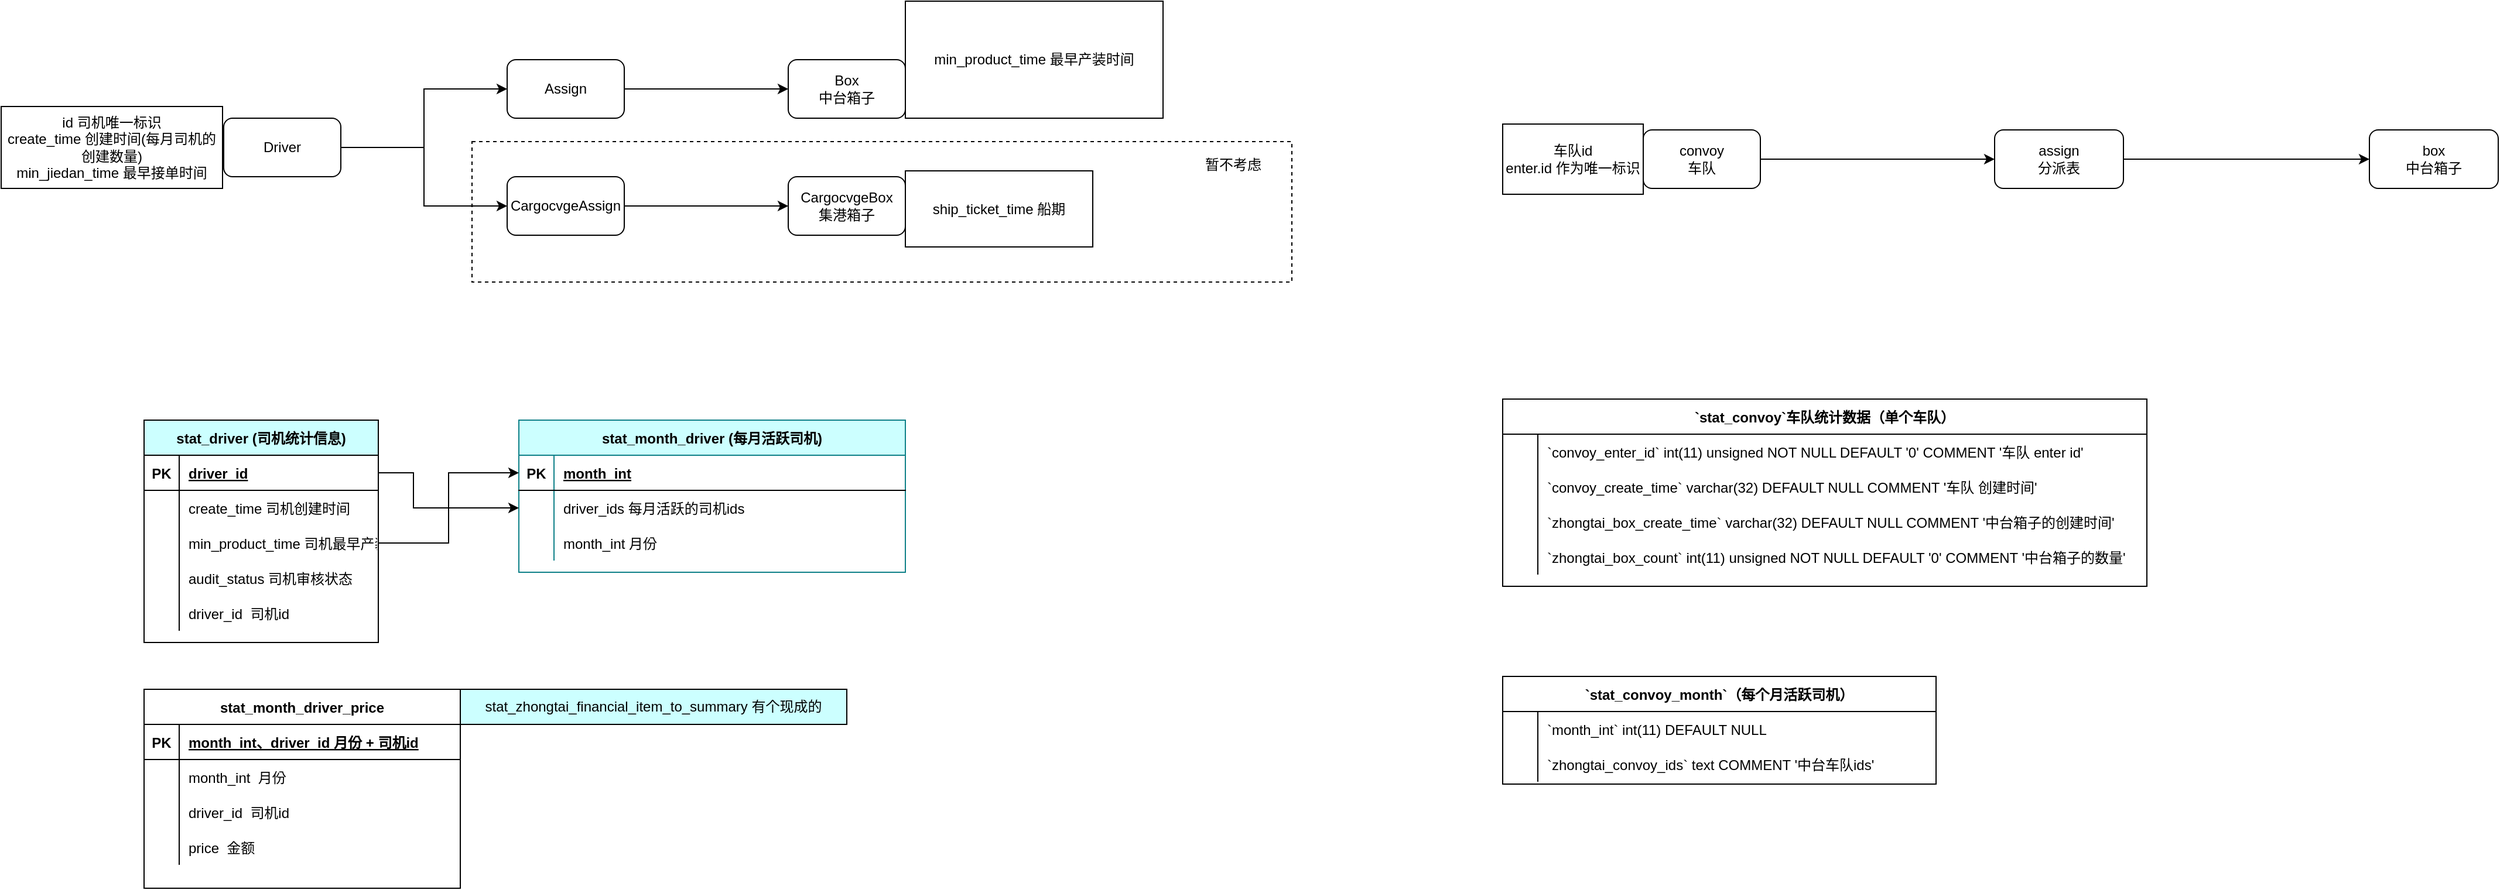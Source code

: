 <mxfile version="14.6.9" type="github">
  <diagram id="LqfB9y1q7tUIyyMH-9oH" name="第 1 页">
    <mxGraphModel dx="1438" dy="763" grid="1" gridSize="10" guides="1" tooltips="1" connect="1" arrows="1" fold="1" page="1" pageScale="1" pageWidth="827" pageHeight="1169" math="0" shadow="0">
      <root>
        <mxCell id="0" />
        <mxCell id="1" parent="0" />
        <mxCell id="3om4H7ewQT04mksPTmhT-65" value="" style="rounded=0;whiteSpace=wrap;html=1;fillColor=none;dashed=1;" parent="1" vertex="1">
          <mxGeometry x="410" y="330" width="700" height="120" as="geometry" />
        </mxCell>
        <mxCell id="3om4H7ewQT04mksPTmhT-6" style="edgeStyle=orthogonalEdgeStyle;rounded=0;orthogonalLoop=1;jettySize=auto;html=1;exitX=1;exitY=0.5;exitDx=0;exitDy=0;" parent="1" source="3om4H7ewQT04mksPTmhT-1" target="3om4H7ewQT04mksPTmhT-3" edge="1">
          <mxGeometry relative="1" as="geometry" />
        </mxCell>
        <mxCell id="3om4H7ewQT04mksPTmhT-7" style="edgeStyle=orthogonalEdgeStyle;rounded=0;orthogonalLoop=1;jettySize=auto;html=1;exitX=1;exitY=0.5;exitDx=0;exitDy=0;entryX=0;entryY=0.5;entryDx=0;entryDy=0;" parent="1" source="3om4H7ewQT04mksPTmhT-1" target="3om4H7ewQT04mksPTmhT-4" edge="1">
          <mxGeometry relative="1" as="geometry" />
        </mxCell>
        <mxCell id="3om4H7ewQT04mksPTmhT-1" value="Driver" style="rounded=1;whiteSpace=wrap;html=1;" parent="1" vertex="1">
          <mxGeometry x="198" y="310" width="100" height="50" as="geometry" />
        </mxCell>
        <mxCell id="3om4H7ewQT04mksPTmhT-2" value="Box&lt;br&gt;中台箱子" style="rounded=1;whiteSpace=wrap;html=1;" parent="1" vertex="1">
          <mxGeometry x="680" y="260" width="100" height="50" as="geometry" />
        </mxCell>
        <mxCell id="3om4H7ewQT04mksPTmhT-8" style="edgeStyle=orthogonalEdgeStyle;rounded=0;orthogonalLoop=1;jettySize=auto;html=1;exitX=1;exitY=0.5;exitDx=0;exitDy=0;entryX=0;entryY=0.5;entryDx=0;entryDy=0;" parent="1" source="3om4H7ewQT04mksPTmhT-3" target="3om4H7ewQT04mksPTmhT-2" edge="1">
          <mxGeometry relative="1" as="geometry" />
        </mxCell>
        <mxCell id="3om4H7ewQT04mksPTmhT-3" value="Assign" style="rounded=1;whiteSpace=wrap;html=1;" parent="1" vertex="1">
          <mxGeometry x="440" y="260" width="100" height="50" as="geometry" />
        </mxCell>
        <mxCell id="3om4H7ewQT04mksPTmhT-9" style="edgeStyle=orthogonalEdgeStyle;rounded=0;orthogonalLoop=1;jettySize=auto;html=1;exitX=1;exitY=0.5;exitDx=0;exitDy=0;entryX=0;entryY=0.5;entryDx=0;entryDy=0;" parent="1" source="3om4H7ewQT04mksPTmhT-4" target="3om4H7ewQT04mksPTmhT-5" edge="1">
          <mxGeometry relative="1" as="geometry" />
        </mxCell>
        <mxCell id="3om4H7ewQT04mksPTmhT-4" value="CargocvgeAssign" style="rounded=1;whiteSpace=wrap;html=1;" parent="1" vertex="1">
          <mxGeometry x="440" y="360" width="100" height="50" as="geometry" />
        </mxCell>
        <mxCell id="3om4H7ewQT04mksPTmhT-5" value="CargocvgeBox&lt;br&gt;集港箱子" style="rounded=1;whiteSpace=wrap;html=1;" parent="1" vertex="1">
          <mxGeometry x="680" y="360" width="100" height="50" as="geometry" />
        </mxCell>
        <mxCell id="3om4H7ewQT04mksPTmhT-10" value="id 司机唯一标识&lt;br&gt;create_time 创建时间(每月司机的创建数量)&lt;br&gt;min_jiedan_time 最早接单时间" style="rounded=0;whiteSpace=wrap;html=1;" parent="1" vertex="1">
          <mxGeometry x="8" y="300" width="189" height="70" as="geometry" />
        </mxCell>
        <mxCell id="3om4H7ewQT04mksPTmhT-11" value="min_product_time 最早产装时间" style="rounded=0;whiteSpace=wrap;html=1;" parent="1" vertex="1">
          <mxGeometry x="780" y="210" width="220" height="100" as="geometry" />
        </mxCell>
        <mxCell id="3om4H7ewQT04mksPTmhT-12" value="ship_ticket_time 船期" style="rounded=0;whiteSpace=wrap;html=1;" parent="1" vertex="1">
          <mxGeometry x="780" y="355" width="160" height="65" as="geometry" />
        </mxCell>
        <mxCell id="3om4H7ewQT04mksPTmhT-13" value="stat_driver (司机统计信息)" style="shape=table;startSize=30;container=1;collapsible=1;childLayout=tableLayout;fixedRows=1;rowLines=0;fontStyle=1;align=center;resizeLast=1;fillColor=#CCFFFF;" parent="1" vertex="1">
          <mxGeometry x="130" y="568" width="200" height="190" as="geometry" />
        </mxCell>
        <mxCell id="3om4H7ewQT04mksPTmhT-14" value="" style="shape=partialRectangle;collapsible=0;dropTarget=0;pointerEvents=0;fillColor=none;top=0;left=0;bottom=1;right=0;points=[[0,0.5],[1,0.5]];portConstraint=eastwest;" parent="3om4H7ewQT04mksPTmhT-13" vertex="1">
          <mxGeometry y="30" width="200" height="30" as="geometry" />
        </mxCell>
        <mxCell id="3om4H7ewQT04mksPTmhT-15" value="PK" style="shape=partialRectangle;connectable=0;fillColor=none;top=0;left=0;bottom=0;right=0;fontStyle=1;overflow=hidden;" parent="3om4H7ewQT04mksPTmhT-14" vertex="1">
          <mxGeometry width="30" height="30" as="geometry" />
        </mxCell>
        <mxCell id="3om4H7ewQT04mksPTmhT-16" value="driver_id" style="shape=partialRectangle;connectable=0;fillColor=none;top=0;left=0;bottom=0;right=0;align=left;spacingLeft=6;fontStyle=5;overflow=hidden;" parent="3om4H7ewQT04mksPTmhT-14" vertex="1">
          <mxGeometry x="30" width="170" height="30" as="geometry" />
        </mxCell>
        <mxCell id="3om4H7ewQT04mksPTmhT-17" value="" style="shape=partialRectangle;collapsible=0;dropTarget=0;pointerEvents=0;fillColor=none;top=0;left=0;bottom=0;right=0;points=[[0,0.5],[1,0.5]];portConstraint=eastwest;" parent="3om4H7ewQT04mksPTmhT-13" vertex="1">
          <mxGeometry y="60" width="200" height="30" as="geometry" />
        </mxCell>
        <mxCell id="3om4H7ewQT04mksPTmhT-18" value="" style="shape=partialRectangle;connectable=0;fillColor=none;top=0;left=0;bottom=0;right=0;editable=1;overflow=hidden;" parent="3om4H7ewQT04mksPTmhT-17" vertex="1">
          <mxGeometry width="30" height="30" as="geometry" />
        </mxCell>
        <mxCell id="3om4H7ewQT04mksPTmhT-19" value="create_time 司机创建时间" style="shape=partialRectangle;connectable=0;fillColor=none;top=0;left=0;bottom=0;right=0;align=left;spacingLeft=6;overflow=hidden;" parent="3om4H7ewQT04mksPTmhT-17" vertex="1">
          <mxGeometry x="30" width="170" height="30" as="geometry" />
        </mxCell>
        <mxCell id="3om4H7ewQT04mksPTmhT-20" value="" style="shape=partialRectangle;collapsible=0;dropTarget=0;pointerEvents=0;fillColor=none;top=0;left=0;bottom=0;right=0;points=[[0,0.5],[1,0.5]];portConstraint=eastwest;" parent="3om4H7ewQT04mksPTmhT-13" vertex="1">
          <mxGeometry y="90" width="200" height="30" as="geometry" />
        </mxCell>
        <mxCell id="3om4H7ewQT04mksPTmhT-21" value="" style="shape=partialRectangle;connectable=0;fillColor=none;top=0;left=0;bottom=0;right=0;editable=1;overflow=hidden;" parent="3om4H7ewQT04mksPTmhT-20" vertex="1">
          <mxGeometry width="30" height="30" as="geometry" />
        </mxCell>
        <mxCell id="3om4H7ewQT04mksPTmhT-22" value="min_product_time 司机最早产装时间" style="shape=partialRectangle;connectable=0;fillColor=none;top=0;left=0;bottom=0;right=0;align=left;spacingLeft=6;overflow=hidden;" parent="3om4H7ewQT04mksPTmhT-20" vertex="1">
          <mxGeometry x="30" width="170" height="30" as="geometry" />
        </mxCell>
        <mxCell id="3om4H7ewQT04mksPTmhT-23" value="" style="shape=partialRectangle;collapsible=0;dropTarget=0;pointerEvents=0;fillColor=none;top=0;left=0;bottom=0;right=0;points=[[0,0.5],[1,0.5]];portConstraint=eastwest;" parent="3om4H7ewQT04mksPTmhT-13" vertex="1">
          <mxGeometry y="120" width="200" height="30" as="geometry" />
        </mxCell>
        <mxCell id="3om4H7ewQT04mksPTmhT-24" value="" style="shape=partialRectangle;connectable=0;fillColor=none;top=0;left=0;bottom=0;right=0;editable=1;overflow=hidden;" parent="3om4H7ewQT04mksPTmhT-23" vertex="1">
          <mxGeometry width="30" height="30" as="geometry" />
        </mxCell>
        <mxCell id="3om4H7ewQT04mksPTmhT-25" value="audit_status 司机审核状态" style="shape=partialRectangle;connectable=0;fillColor=none;top=0;left=0;bottom=0;right=0;align=left;spacingLeft=6;overflow=hidden;" parent="3om4H7ewQT04mksPTmhT-23" vertex="1">
          <mxGeometry x="30" width="170" height="30" as="geometry" />
        </mxCell>
        <mxCell id="3om4H7ewQT04mksPTmhT-58" style="shape=partialRectangle;collapsible=0;dropTarget=0;pointerEvents=0;fillColor=none;top=0;left=0;bottom=0;right=0;points=[[0,0.5],[1,0.5]];portConstraint=eastwest;" parent="3om4H7ewQT04mksPTmhT-13" vertex="1">
          <mxGeometry y="150" width="200" height="30" as="geometry" />
        </mxCell>
        <mxCell id="3om4H7ewQT04mksPTmhT-59" style="shape=partialRectangle;connectable=0;fillColor=none;top=0;left=0;bottom=0;right=0;editable=1;overflow=hidden;" parent="3om4H7ewQT04mksPTmhT-58" vertex="1">
          <mxGeometry width="30" height="30" as="geometry" />
        </mxCell>
        <mxCell id="3om4H7ewQT04mksPTmhT-60" value="driver_id  司机id" style="shape=partialRectangle;connectable=0;fillColor=none;top=0;left=0;bottom=0;right=0;align=left;spacingLeft=6;overflow=hidden;" parent="3om4H7ewQT04mksPTmhT-58" vertex="1">
          <mxGeometry x="30" width="170" height="30" as="geometry" />
        </mxCell>
        <mxCell id="3om4H7ewQT04mksPTmhT-27" value="stat_month_driver (每月活跃司机)" style="shape=table;startSize=30;container=1;collapsible=1;childLayout=tableLayout;fixedRows=1;rowLines=0;fontStyle=1;align=center;resizeLast=1;strokeColor=#0e8088;fillColor=#CCFFFF;" parent="1" vertex="1">
          <mxGeometry x="450" y="568" width="330" height="130" as="geometry" />
        </mxCell>
        <mxCell id="3om4H7ewQT04mksPTmhT-28" value="" style="shape=partialRectangle;collapsible=0;dropTarget=0;pointerEvents=0;fillColor=none;top=0;left=0;bottom=1;right=0;points=[[0,0.5],[1,0.5]];portConstraint=eastwest;" parent="3om4H7ewQT04mksPTmhT-27" vertex="1">
          <mxGeometry y="30" width="330" height="30" as="geometry" />
        </mxCell>
        <mxCell id="3om4H7ewQT04mksPTmhT-29" value="PK" style="shape=partialRectangle;connectable=0;fillColor=none;top=0;left=0;bottom=0;right=0;fontStyle=1;overflow=hidden;" parent="3om4H7ewQT04mksPTmhT-28" vertex="1">
          <mxGeometry width="30" height="30" as="geometry" />
        </mxCell>
        <mxCell id="3om4H7ewQT04mksPTmhT-30" value="month_int" style="shape=partialRectangle;connectable=0;fillColor=none;top=0;left=0;bottom=0;right=0;align=left;spacingLeft=6;fontStyle=5;overflow=hidden;" parent="3om4H7ewQT04mksPTmhT-28" vertex="1">
          <mxGeometry x="30" width="300" height="30" as="geometry" />
        </mxCell>
        <mxCell id="3om4H7ewQT04mksPTmhT-31" value="" style="shape=partialRectangle;collapsible=0;dropTarget=0;pointerEvents=0;fillColor=none;top=0;left=0;bottom=0;right=0;points=[[0,0.5],[1,0.5]];portConstraint=eastwest;" parent="3om4H7ewQT04mksPTmhT-27" vertex="1">
          <mxGeometry y="60" width="330" height="30" as="geometry" />
        </mxCell>
        <mxCell id="3om4H7ewQT04mksPTmhT-32" value="" style="shape=partialRectangle;connectable=0;fillColor=none;top=0;left=0;bottom=0;right=0;editable=1;overflow=hidden;" parent="3om4H7ewQT04mksPTmhT-31" vertex="1">
          <mxGeometry width="30" height="30" as="geometry" />
        </mxCell>
        <mxCell id="3om4H7ewQT04mksPTmhT-33" value="driver_ids 每月活跃的司机ids" style="shape=partialRectangle;connectable=0;fillColor=none;top=0;left=0;bottom=0;right=0;align=left;spacingLeft=6;overflow=hidden;" parent="3om4H7ewQT04mksPTmhT-31" vertex="1">
          <mxGeometry x="30" width="300" height="30" as="geometry" />
        </mxCell>
        <mxCell id="3om4H7ewQT04mksPTmhT-55" style="shape=partialRectangle;collapsible=0;dropTarget=0;pointerEvents=0;fillColor=none;top=0;left=0;bottom=0;right=0;points=[[0,0.5],[1,0.5]];portConstraint=eastwest;" parent="3om4H7ewQT04mksPTmhT-27" vertex="1">
          <mxGeometry y="90" width="330" height="30" as="geometry" />
        </mxCell>
        <mxCell id="3om4H7ewQT04mksPTmhT-56" style="shape=partialRectangle;connectable=0;fillColor=none;top=0;left=0;bottom=0;right=0;editable=1;overflow=hidden;" parent="3om4H7ewQT04mksPTmhT-55" vertex="1">
          <mxGeometry width="30" height="30" as="geometry" />
        </mxCell>
        <mxCell id="3om4H7ewQT04mksPTmhT-57" value="month_int 月份" style="shape=partialRectangle;connectable=0;fillColor=none;top=0;left=0;bottom=0;right=0;align=left;spacingLeft=6;overflow=hidden;" parent="3om4H7ewQT04mksPTmhT-55" vertex="1">
          <mxGeometry x="30" width="300" height="30" as="geometry" />
        </mxCell>
        <mxCell id="3om4H7ewQT04mksPTmhT-40" style="edgeStyle=orthogonalEdgeStyle;rounded=0;orthogonalLoop=1;jettySize=auto;html=1;exitX=1;exitY=0.5;exitDx=0;exitDy=0;entryX=0;entryY=0.5;entryDx=0;entryDy=0;" parent="1" source="3om4H7ewQT04mksPTmhT-20" target="3om4H7ewQT04mksPTmhT-28" edge="1">
          <mxGeometry relative="1" as="geometry" />
        </mxCell>
        <mxCell id="3om4H7ewQT04mksPTmhT-41" style="edgeStyle=orthogonalEdgeStyle;rounded=0;orthogonalLoop=1;jettySize=auto;html=1;exitX=1;exitY=0.5;exitDx=0;exitDy=0;entryX=0;entryY=0.5;entryDx=0;entryDy=0;" parent="1" source="3om4H7ewQT04mksPTmhT-14" target="3om4H7ewQT04mksPTmhT-31" edge="1">
          <mxGeometry relative="1" as="geometry">
            <Array as="points">
              <mxPoint x="360" y="613" />
              <mxPoint x="360" y="643" />
            </Array>
          </mxGeometry>
        </mxCell>
        <mxCell id="3om4H7ewQT04mksPTmhT-42" value="stat_month_driver_price" style="shape=table;startSize=30;container=1;collapsible=1;childLayout=tableLayout;fixedRows=1;rowLines=0;fontStyle=1;align=center;resizeLast=1;" parent="1" vertex="1">
          <mxGeometry x="130" y="798" width="270" height="170" as="geometry" />
        </mxCell>
        <mxCell id="3om4H7ewQT04mksPTmhT-43" value="" style="shape=partialRectangle;collapsible=0;dropTarget=0;pointerEvents=0;fillColor=none;top=0;left=0;bottom=1;right=0;points=[[0,0.5],[1,0.5]];portConstraint=eastwest;" parent="3om4H7ewQT04mksPTmhT-42" vertex="1">
          <mxGeometry y="30" width="270" height="30" as="geometry" />
        </mxCell>
        <mxCell id="3om4H7ewQT04mksPTmhT-44" value="PK" style="shape=partialRectangle;connectable=0;fillColor=none;top=0;left=0;bottom=0;right=0;fontStyle=1;overflow=hidden;" parent="3om4H7ewQT04mksPTmhT-43" vertex="1">
          <mxGeometry width="30" height="30" as="geometry" />
        </mxCell>
        <mxCell id="3om4H7ewQT04mksPTmhT-45" value="month_int、driver_id 月份 + 司机id" style="shape=partialRectangle;connectable=0;fillColor=none;top=0;left=0;bottom=0;right=0;align=left;spacingLeft=6;fontStyle=5;overflow=hidden;" parent="3om4H7ewQT04mksPTmhT-43" vertex="1">
          <mxGeometry x="30" width="240" height="30" as="geometry" />
        </mxCell>
        <mxCell id="3om4H7ewQT04mksPTmhT-46" value="" style="shape=partialRectangle;collapsible=0;dropTarget=0;pointerEvents=0;fillColor=none;top=0;left=0;bottom=0;right=0;points=[[0,0.5],[1,0.5]];portConstraint=eastwest;" parent="3om4H7ewQT04mksPTmhT-42" vertex="1">
          <mxGeometry y="60" width="270" height="30" as="geometry" />
        </mxCell>
        <mxCell id="3om4H7ewQT04mksPTmhT-47" value="" style="shape=partialRectangle;connectable=0;fillColor=none;top=0;left=0;bottom=0;right=0;editable=1;overflow=hidden;" parent="3om4H7ewQT04mksPTmhT-46" vertex="1">
          <mxGeometry width="30" height="30" as="geometry" />
        </mxCell>
        <mxCell id="3om4H7ewQT04mksPTmhT-48" value="month_int  月份" style="shape=partialRectangle;connectable=0;fillColor=none;top=0;left=0;bottom=0;right=0;align=left;spacingLeft=6;overflow=hidden;" parent="3om4H7ewQT04mksPTmhT-46" vertex="1">
          <mxGeometry x="30" width="240" height="30" as="geometry" />
        </mxCell>
        <mxCell id="3om4H7ewQT04mksPTmhT-49" value="" style="shape=partialRectangle;collapsible=0;dropTarget=0;pointerEvents=0;fillColor=none;top=0;left=0;bottom=0;right=0;points=[[0,0.5],[1,0.5]];portConstraint=eastwest;" parent="3om4H7ewQT04mksPTmhT-42" vertex="1">
          <mxGeometry y="90" width="270" height="30" as="geometry" />
        </mxCell>
        <mxCell id="3om4H7ewQT04mksPTmhT-50" value="" style="shape=partialRectangle;connectable=0;fillColor=none;top=0;left=0;bottom=0;right=0;editable=1;overflow=hidden;" parent="3om4H7ewQT04mksPTmhT-49" vertex="1">
          <mxGeometry width="30" height="30" as="geometry" />
        </mxCell>
        <mxCell id="3om4H7ewQT04mksPTmhT-51" value="driver_id  司机id" style="shape=partialRectangle;connectable=0;fillColor=none;top=0;left=0;bottom=0;right=0;align=left;spacingLeft=6;overflow=hidden;" parent="3om4H7ewQT04mksPTmhT-49" vertex="1">
          <mxGeometry x="30" width="240" height="30" as="geometry" />
        </mxCell>
        <mxCell id="3om4H7ewQT04mksPTmhT-52" value="" style="shape=partialRectangle;collapsible=0;dropTarget=0;pointerEvents=0;fillColor=none;top=0;left=0;bottom=0;right=0;points=[[0,0.5],[1,0.5]];portConstraint=eastwest;" parent="3om4H7ewQT04mksPTmhT-42" vertex="1">
          <mxGeometry y="120" width="270" height="30" as="geometry" />
        </mxCell>
        <mxCell id="3om4H7ewQT04mksPTmhT-53" value="" style="shape=partialRectangle;connectable=0;fillColor=none;top=0;left=0;bottom=0;right=0;editable=1;overflow=hidden;" parent="3om4H7ewQT04mksPTmhT-52" vertex="1">
          <mxGeometry width="30" height="30" as="geometry" />
        </mxCell>
        <mxCell id="3om4H7ewQT04mksPTmhT-54" value="price  金额" style="shape=partialRectangle;connectable=0;fillColor=none;top=0;left=0;bottom=0;right=0;align=left;spacingLeft=6;overflow=hidden;" parent="3om4H7ewQT04mksPTmhT-52" vertex="1">
          <mxGeometry x="30" width="240" height="30" as="geometry" />
        </mxCell>
        <mxCell id="3om4H7ewQT04mksPTmhT-64" value="stat_zhongtai_financial_item_to_summary 有个现成的" style="rounded=0;whiteSpace=wrap;html=1;fillColor=#CCFFFF;" parent="1" vertex="1">
          <mxGeometry x="400" y="798" width="330" height="30" as="geometry" />
        </mxCell>
        <mxCell id="3om4H7ewQT04mksPTmhT-66" value="暂不考虑" style="text;html=1;strokeColor=none;fillColor=none;align=center;verticalAlign=middle;whiteSpace=wrap;rounded=0;dashed=1;" parent="1" vertex="1">
          <mxGeometry x="1020" y="345" width="80" height="10" as="geometry" />
        </mxCell>
        <mxCell id="Bf2QxgSRzBwVt44hk-g4-4" style="edgeStyle=orthogonalEdgeStyle;rounded=0;orthogonalLoop=1;jettySize=auto;html=1;exitX=1;exitY=0.5;exitDx=0;exitDy=0;entryX=0;entryY=0.5;entryDx=0;entryDy=0;" edge="1" parent="1" source="Bf2QxgSRzBwVt44hk-g4-1" target="Bf2QxgSRzBwVt44hk-g4-2">
          <mxGeometry relative="1" as="geometry" />
        </mxCell>
        <mxCell id="Bf2QxgSRzBwVt44hk-g4-1" value="convoy&lt;br&gt;车队" style="rounded=1;whiteSpace=wrap;html=1;" vertex="1" parent="1">
          <mxGeometry x="1410" y="320" width="100" height="50" as="geometry" />
        </mxCell>
        <mxCell id="Bf2QxgSRzBwVt44hk-g4-5" style="edgeStyle=orthogonalEdgeStyle;rounded=0;orthogonalLoop=1;jettySize=auto;html=1;entryX=0;entryY=0.5;entryDx=0;entryDy=0;" edge="1" parent="1" source="Bf2QxgSRzBwVt44hk-g4-2" target="Bf2QxgSRzBwVt44hk-g4-3">
          <mxGeometry relative="1" as="geometry" />
        </mxCell>
        <mxCell id="Bf2QxgSRzBwVt44hk-g4-2" value="assign&lt;br&gt;分派表" style="rounded=1;whiteSpace=wrap;html=1;" vertex="1" parent="1">
          <mxGeometry x="1710" y="320" width="110" height="50" as="geometry" />
        </mxCell>
        <mxCell id="Bf2QxgSRzBwVt44hk-g4-3" value="box&lt;br&gt;中台箱子" style="rounded=1;whiteSpace=wrap;html=1;" vertex="1" parent="1">
          <mxGeometry x="2030" y="320" width="110" height="50" as="geometry" />
        </mxCell>
        <mxCell id="Bf2QxgSRzBwVt44hk-g4-6" value="车队id&lt;br&gt;enter.id 作为唯一标识" style="rounded=0;whiteSpace=wrap;html=1;" vertex="1" parent="1">
          <mxGeometry x="1290" y="315" width="120" height="60" as="geometry" />
        </mxCell>
        <mxCell id="Bf2QxgSRzBwVt44hk-g4-60" value="`stat_convoy`车队统计数据（单个车队）" style="shape=table;startSize=30;container=1;collapsible=1;childLayout=tableLayout;fixedRows=1;rowLines=0;fontStyle=1;align=center;resizeLast=1;" vertex="1" parent="1">
          <mxGeometry x="1290" y="550" width="550" height="160" as="geometry">
            <mxRectangle x="1180" y="450" width="110" height="30" as="alternateBounds" />
          </mxGeometry>
        </mxCell>
        <mxCell id="Bf2QxgSRzBwVt44hk-g4-64" value="" style="shape=partialRectangle;collapsible=0;dropTarget=0;pointerEvents=0;fillColor=none;points=[[0,0.5],[1,0.5]];portConstraint=eastwest;top=0;left=0;right=0;bottom=0;" vertex="1" parent="Bf2QxgSRzBwVt44hk-g4-60">
          <mxGeometry y="30" width="550" height="30" as="geometry" />
        </mxCell>
        <mxCell id="Bf2QxgSRzBwVt44hk-g4-65" value="" style="shape=partialRectangle;overflow=hidden;connectable=0;fillColor=none;top=0;left=0;bottom=0;right=0;" vertex="1" parent="Bf2QxgSRzBwVt44hk-g4-64">
          <mxGeometry width="30" height="30" as="geometry" />
        </mxCell>
        <mxCell id="Bf2QxgSRzBwVt44hk-g4-66" value="`convoy_enter_id` int(11) unsigned NOT NULL DEFAULT &#39;0&#39; COMMENT &#39;车队 enter id&#39;" style="shape=partialRectangle;overflow=hidden;connectable=0;fillColor=none;top=0;left=0;bottom=0;right=0;align=left;spacingLeft=6;" vertex="1" parent="Bf2QxgSRzBwVt44hk-g4-64">
          <mxGeometry x="30" width="520" height="30" as="geometry" />
        </mxCell>
        <mxCell id="Bf2QxgSRzBwVt44hk-g4-70" value="" style="shape=partialRectangle;collapsible=0;dropTarget=0;pointerEvents=0;fillColor=none;points=[[0,0.5],[1,0.5]];portConstraint=eastwest;top=0;left=0;right=0;bottom=0;" vertex="1" parent="Bf2QxgSRzBwVt44hk-g4-60">
          <mxGeometry y="60" width="550" height="30" as="geometry" />
        </mxCell>
        <mxCell id="Bf2QxgSRzBwVt44hk-g4-71" value="" style="shape=partialRectangle;overflow=hidden;connectable=0;fillColor=none;top=0;left=0;bottom=0;right=0;" vertex="1" parent="Bf2QxgSRzBwVt44hk-g4-70">
          <mxGeometry width="30" height="30" as="geometry" />
        </mxCell>
        <mxCell id="Bf2QxgSRzBwVt44hk-g4-72" value="`convoy_create_time` varchar(32) DEFAULT NULL COMMENT &#39;车队 创建时间&#39;" style="shape=partialRectangle;overflow=hidden;connectable=0;fillColor=none;top=0;left=0;bottom=0;right=0;align=left;spacingLeft=6;" vertex="1" parent="Bf2QxgSRzBwVt44hk-g4-70">
          <mxGeometry x="30" width="520" height="30" as="geometry" />
        </mxCell>
        <mxCell id="Bf2QxgSRzBwVt44hk-g4-97" value="" style="shape=partialRectangle;collapsible=0;dropTarget=0;pointerEvents=0;fillColor=none;points=[[0,0.5],[1,0.5]];portConstraint=eastwest;top=0;left=0;right=0;bottom=0;" vertex="1" parent="Bf2QxgSRzBwVt44hk-g4-60">
          <mxGeometry y="90" width="550" height="30" as="geometry" />
        </mxCell>
        <mxCell id="Bf2QxgSRzBwVt44hk-g4-98" value="" style="shape=partialRectangle;overflow=hidden;connectable=0;fillColor=none;top=0;left=0;bottom=0;right=0;" vertex="1" parent="Bf2QxgSRzBwVt44hk-g4-97">
          <mxGeometry width="30" height="30" as="geometry" />
        </mxCell>
        <mxCell id="Bf2QxgSRzBwVt44hk-g4-99" value="`zhongtai_box_create_time` varchar(32) DEFAULT NULL COMMENT &#39;中台箱子的创建时间&#39;" style="shape=partialRectangle;overflow=hidden;connectable=0;fillColor=none;top=0;left=0;bottom=0;right=0;align=left;spacingLeft=6;" vertex="1" parent="Bf2QxgSRzBwVt44hk-g4-97">
          <mxGeometry x="30" width="520" height="30" as="geometry" />
        </mxCell>
        <mxCell id="Bf2QxgSRzBwVt44hk-g4-100" value="" style="shape=partialRectangle;collapsible=0;dropTarget=0;pointerEvents=0;fillColor=none;points=[[0,0.5],[1,0.5]];portConstraint=eastwest;top=0;left=0;right=0;bottom=0;" vertex="1" parent="Bf2QxgSRzBwVt44hk-g4-60">
          <mxGeometry y="120" width="550" height="30" as="geometry" />
        </mxCell>
        <mxCell id="Bf2QxgSRzBwVt44hk-g4-101" value="" style="shape=partialRectangle;overflow=hidden;connectable=0;fillColor=none;top=0;left=0;bottom=0;right=0;" vertex="1" parent="Bf2QxgSRzBwVt44hk-g4-100">
          <mxGeometry width="30" height="30" as="geometry" />
        </mxCell>
        <mxCell id="Bf2QxgSRzBwVt44hk-g4-102" value="`zhongtai_box_count` int(11) unsigned NOT NULL DEFAULT &#39;0&#39; COMMENT &#39;中台箱子的数量&#39;" style="shape=partialRectangle;overflow=hidden;connectable=0;fillColor=none;top=0;left=0;bottom=0;right=0;align=left;spacingLeft=6;" vertex="1" parent="Bf2QxgSRzBwVt44hk-g4-100">
          <mxGeometry x="30" width="520" height="30" as="geometry" />
        </mxCell>
        <mxCell id="Bf2QxgSRzBwVt44hk-g4-103" value="`stat_convoy_month`（每个月活跃司机）" style="shape=table;startSize=30;container=1;collapsible=1;childLayout=tableLayout;fixedRows=1;rowLines=0;fontStyle=1;align=center;resizeLast=1;" vertex="1" parent="1">
          <mxGeometry x="1290" y="787" width="370" height="92" as="geometry" />
        </mxCell>
        <mxCell id="Bf2QxgSRzBwVt44hk-g4-107" value="" style="shape=partialRectangle;collapsible=0;dropTarget=0;pointerEvents=0;fillColor=none;points=[[0,0.5],[1,0.5]];portConstraint=eastwest;top=0;left=0;right=0;bottom=0;" vertex="1" parent="Bf2QxgSRzBwVt44hk-g4-103">
          <mxGeometry y="30" width="370" height="30" as="geometry" />
        </mxCell>
        <mxCell id="Bf2QxgSRzBwVt44hk-g4-108" value="" style="shape=partialRectangle;overflow=hidden;connectable=0;fillColor=none;top=0;left=0;bottom=0;right=0;" vertex="1" parent="Bf2QxgSRzBwVt44hk-g4-107">
          <mxGeometry width="30" height="30" as="geometry" />
        </mxCell>
        <mxCell id="Bf2QxgSRzBwVt44hk-g4-109" value="`month_int` int(11) DEFAULT NULL" style="shape=partialRectangle;overflow=hidden;connectable=0;fillColor=none;top=0;left=0;bottom=0;right=0;align=left;spacingLeft=6;" vertex="1" parent="Bf2QxgSRzBwVt44hk-g4-107">
          <mxGeometry x="30" width="340" height="30" as="geometry" />
        </mxCell>
        <mxCell id="Bf2QxgSRzBwVt44hk-g4-116" value="" style="shape=partialRectangle;collapsible=0;dropTarget=0;pointerEvents=0;fillColor=none;points=[[0,0.5],[1,0.5]];portConstraint=eastwest;top=0;left=0;right=0;bottom=0;" vertex="1" parent="Bf2QxgSRzBwVt44hk-g4-103">
          <mxGeometry y="60" width="370" height="30" as="geometry" />
        </mxCell>
        <mxCell id="Bf2QxgSRzBwVt44hk-g4-117" value="" style="shape=partialRectangle;overflow=hidden;connectable=0;fillColor=none;top=0;left=0;bottom=0;right=0;" vertex="1" parent="Bf2QxgSRzBwVt44hk-g4-116">
          <mxGeometry width="30" height="30" as="geometry" />
        </mxCell>
        <mxCell id="Bf2QxgSRzBwVt44hk-g4-118" value="`zhongtai_convoy_ids` text COMMENT &#39;中台车队ids&#39;" style="shape=partialRectangle;overflow=hidden;connectable=0;fillColor=none;top=0;left=0;bottom=0;right=0;align=left;spacingLeft=6;" vertex="1" parent="Bf2QxgSRzBwVt44hk-g4-116">
          <mxGeometry x="30" width="340" height="30" as="geometry" />
        </mxCell>
      </root>
    </mxGraphModel>
  </diagram>
</mxfile>
